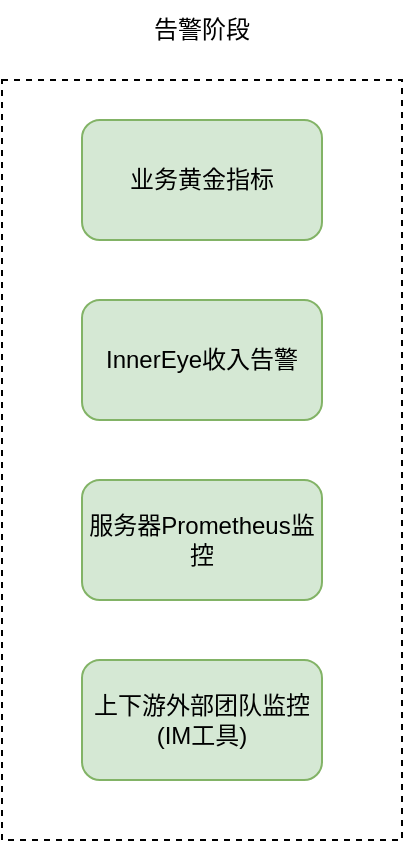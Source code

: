 <mxfile version="20.8.13" type="github"><diagram name="第 1 页" id="094aknZZEEDUs84GfmSv"><mxGraphModel dx="1434" dy="764" grid="1" gridSize="10" guides="1" tooltips="1" connect="1" arrows="1" fold="1" page="1" pageScale="1" pageWidth="827" pageHeight="1169" math="0" shadow="0"><root><mxCell id="0"/><mxCell id="1" parent="0"/><mxCell id="IA5XqfpokGPxDGEODbb8-1" value="" style="rounded=0;whiteSpace=wrap;html=1;fillColor=none;dashed=1;" vertex="1" parent="1"><mxGeometry x="30" y="240" width="200" height="380" as="geometry"/></mxCell><mxCell id="IA5XqfpokGPxDGEODbb8-2" value="告警阶段" style="text;html=1;strokeColor=none;fillColor=none;align=center;verticalAlign=middle;whiteSpace=wrap;rounded=0;" vertex="1" parent="1"><mxGeometry x="100" y="200" width="60" height="30" as="geometry"/></mxCell><mxCell id="IA5XqfpokGPxDGEODbb8-3" value="业务黄金指标" style="rounded=1;whiteSpace=wrap;html=1;fillColor=#d5e8d4;strokeColor=#82b366;" vertex="1" parent="1"><mxGeometry x="70" y="260" width="120" height="60" as="geometry"/></mxCell><mxCell id="IA5XqfpokGPxDGEODbb8-4" value="InnerEye收入告警" style="rounded=1;whiteSpace=wrap;html=1;fillColor=#d5e8d4;strokeColor=#82b366;" vertex="1" parent="1"><mxGeometry x="70" y="350" width="120" height="60" as="geometry"/></mxCell><mxCell id="IA5XqfpokGPxDGEODbb8-5" value="服务器Prometheus监控" style="rounded=1;whiteSpace=wrap;html=1;fillColor=#d5e8d4;strokeColor=#82b366;" vertex="1" parent="1"><mxGeometry x="70" y="440" width="120" height="60" as="geometry"/></mxCell><mxCell id="IA5XqfpokGPxDGEODbb8-6" value="上下游外部团队监控(IM工具)" style="rounded=1;whiteSpace=wrap;html=1;fillColor=#d5e8d4;strokeColor=#82b366;" vertex="1" parent="1"><mxGeometry x="70" y="530" width="120" height="60" as="geometry"/></mxCell></root></mxGraphModel></diagram></mxfile>
